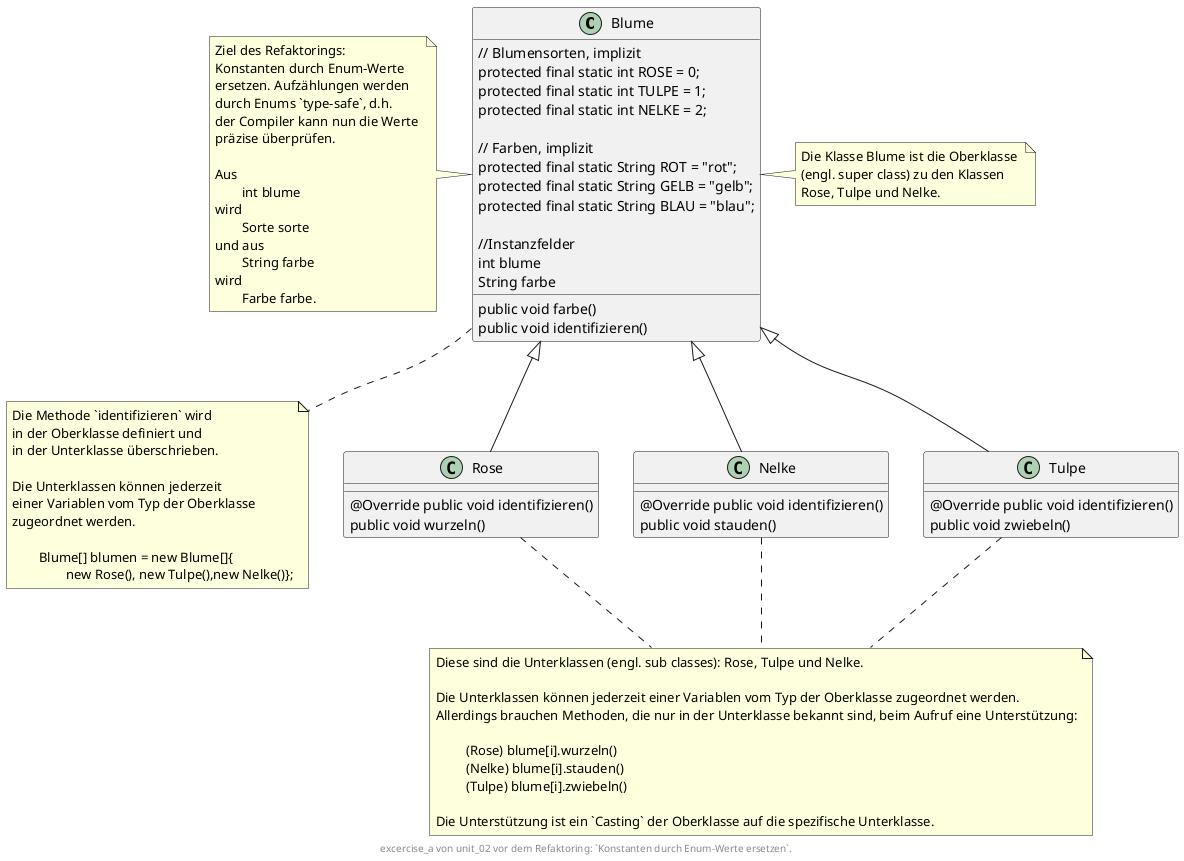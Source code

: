 @startuml

class Blume
note left of Blume: Ziel des Refaktorings: \nKonstanten durch Enum-Werte \nersetzen. Aufzählungen werden \ndurch Enums `type-safe`, d.h.\nder Compiler kann nun die Werte \npräzise überprüfen.\n\nAus\n\tint blume\nwird\n\tSorte sorte\nund aus \n\tString farbe\nwird\n\tFarbe farbe.
note right of Blume: Die Klasse Blume ist die Oberklasse \n(engl. super class) zu den Klassen \nRose, Tulpe und Nelke.

note "Die Methode `identifizieren` wird\nin der Oberklasse definiert und\nin der Unterklasse überschrieben.\n\nDie Unterklassen können jederzeit\neiner Variablen vom Typ der Oberklasse \nzugeordnet werden.\n\n\tBlume[] blumen = new Blume[]{\n\t\tnew Rose(), new Tulpe(),new Nelke()};" as TheOverride
Blume .. TheOverride

note "Diese sind die Unterklassen (engl. sub classes): Rose, Tulpe und Nelke.\n\nDie Unterklassen können jederzeit einer Variablen vom Typ der Oberklasse zugeordnet werden.\nAllerdings brauchen Methoden, die nur in der Unterklasse bekannt sind, beim Aufruf eine Unterstützung:\n\n\t (Rose) blume[i].wurzeln() \n\t (Nelke) blume[i].stauden() \n\t (Tulpe) blume[i].zwiebeln() \n\nDie Unterstützung ist ein `Casting` der Oberklasse auf die spezifische Unterklasse. " as TheSubClasses
Rose  .. TheSubClasses
Nelke .. TheSubClasses
Tulpe .. TheSubClasses


Blume <|-- Rose
Blume <|-- Tulpe
Blume <|-- Nelke

class Blume {
// Blumensorten, implizit
protected final static int ROSE = 0;
protected final static int TULPE = 1;
protected final static int NELKE = 2;

// Farben, implizit
protected final static String ROT = "rot";
protected final static String GELB = "gelb";
protected final static String BLAU = "blau";

//Instanzfelder
int blume
String farbe
public void farbe()
public void identifizieren()
}



class Rose {
@Override public void identifizieren()
public void wurzeln()
}

class Tulpe {
@Override public void identifizieren()
public void zwiebeln()
}

class Nelke {
@Override public void identifizieren()
public void stauden()
}

center footer excercise_a von unit_02 vor dem Refaktoring: `Konstanten durch Enum-Werte ersetzen`.
@enduml